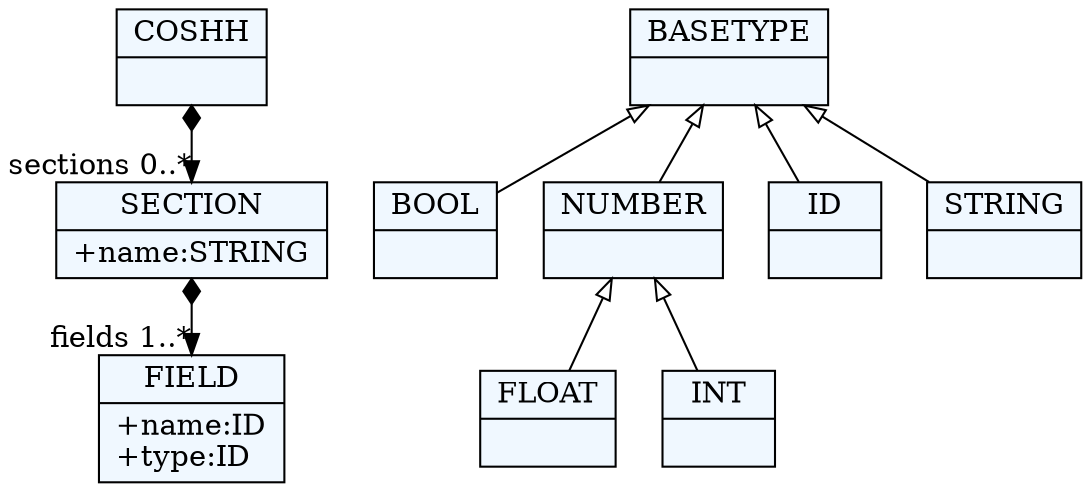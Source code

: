 
    digraph xtext {
    fontname = "Bitstream Vera Sans"
    fontsize = 8
    node[
        shape=record,
        style=filled,
        fillcolor=aliceblue
    ]
    nodesep = 0.3
    edge[dir=black,arrowtail=empty]


770062589800[ label="{FIELD|+name:ID\l+type:ID\l}"]

770062583192 -> 770062590744[arrowtail=diamond, dir=both, headlabel="sections 0..*"]
770062583192[ label="{COSHH|}"]

770062590744 -> 770062589800[arrowtail=diamond, dir=both, headlabel="fields 1..*"]
770062590744[ label="{SECTION|+name:STRING\l}"]

770062592632[ label="{BOOL|}"]

770062582248[ label="{FLOAT|}"]

770062580360[ label="{BASETYPE|}"]
770062580360 -> 770062588856 [dir=back]
770062580360 -> 770062592632 [dir=back]
770062580360 -> 770062591688 [dir=back]
770062580360 -> 770062581304 [dir=back]

770062581304[ label="{STRING|}"]

770062587912[ label="{INT|}"]

770062588856[ label="{NUMBER|}"]
770062588856 -> 770062582248 [dir=back]
770062588856 -> 770062587912 [dir=back]

770062591688[ label="{ID|}"]


}

